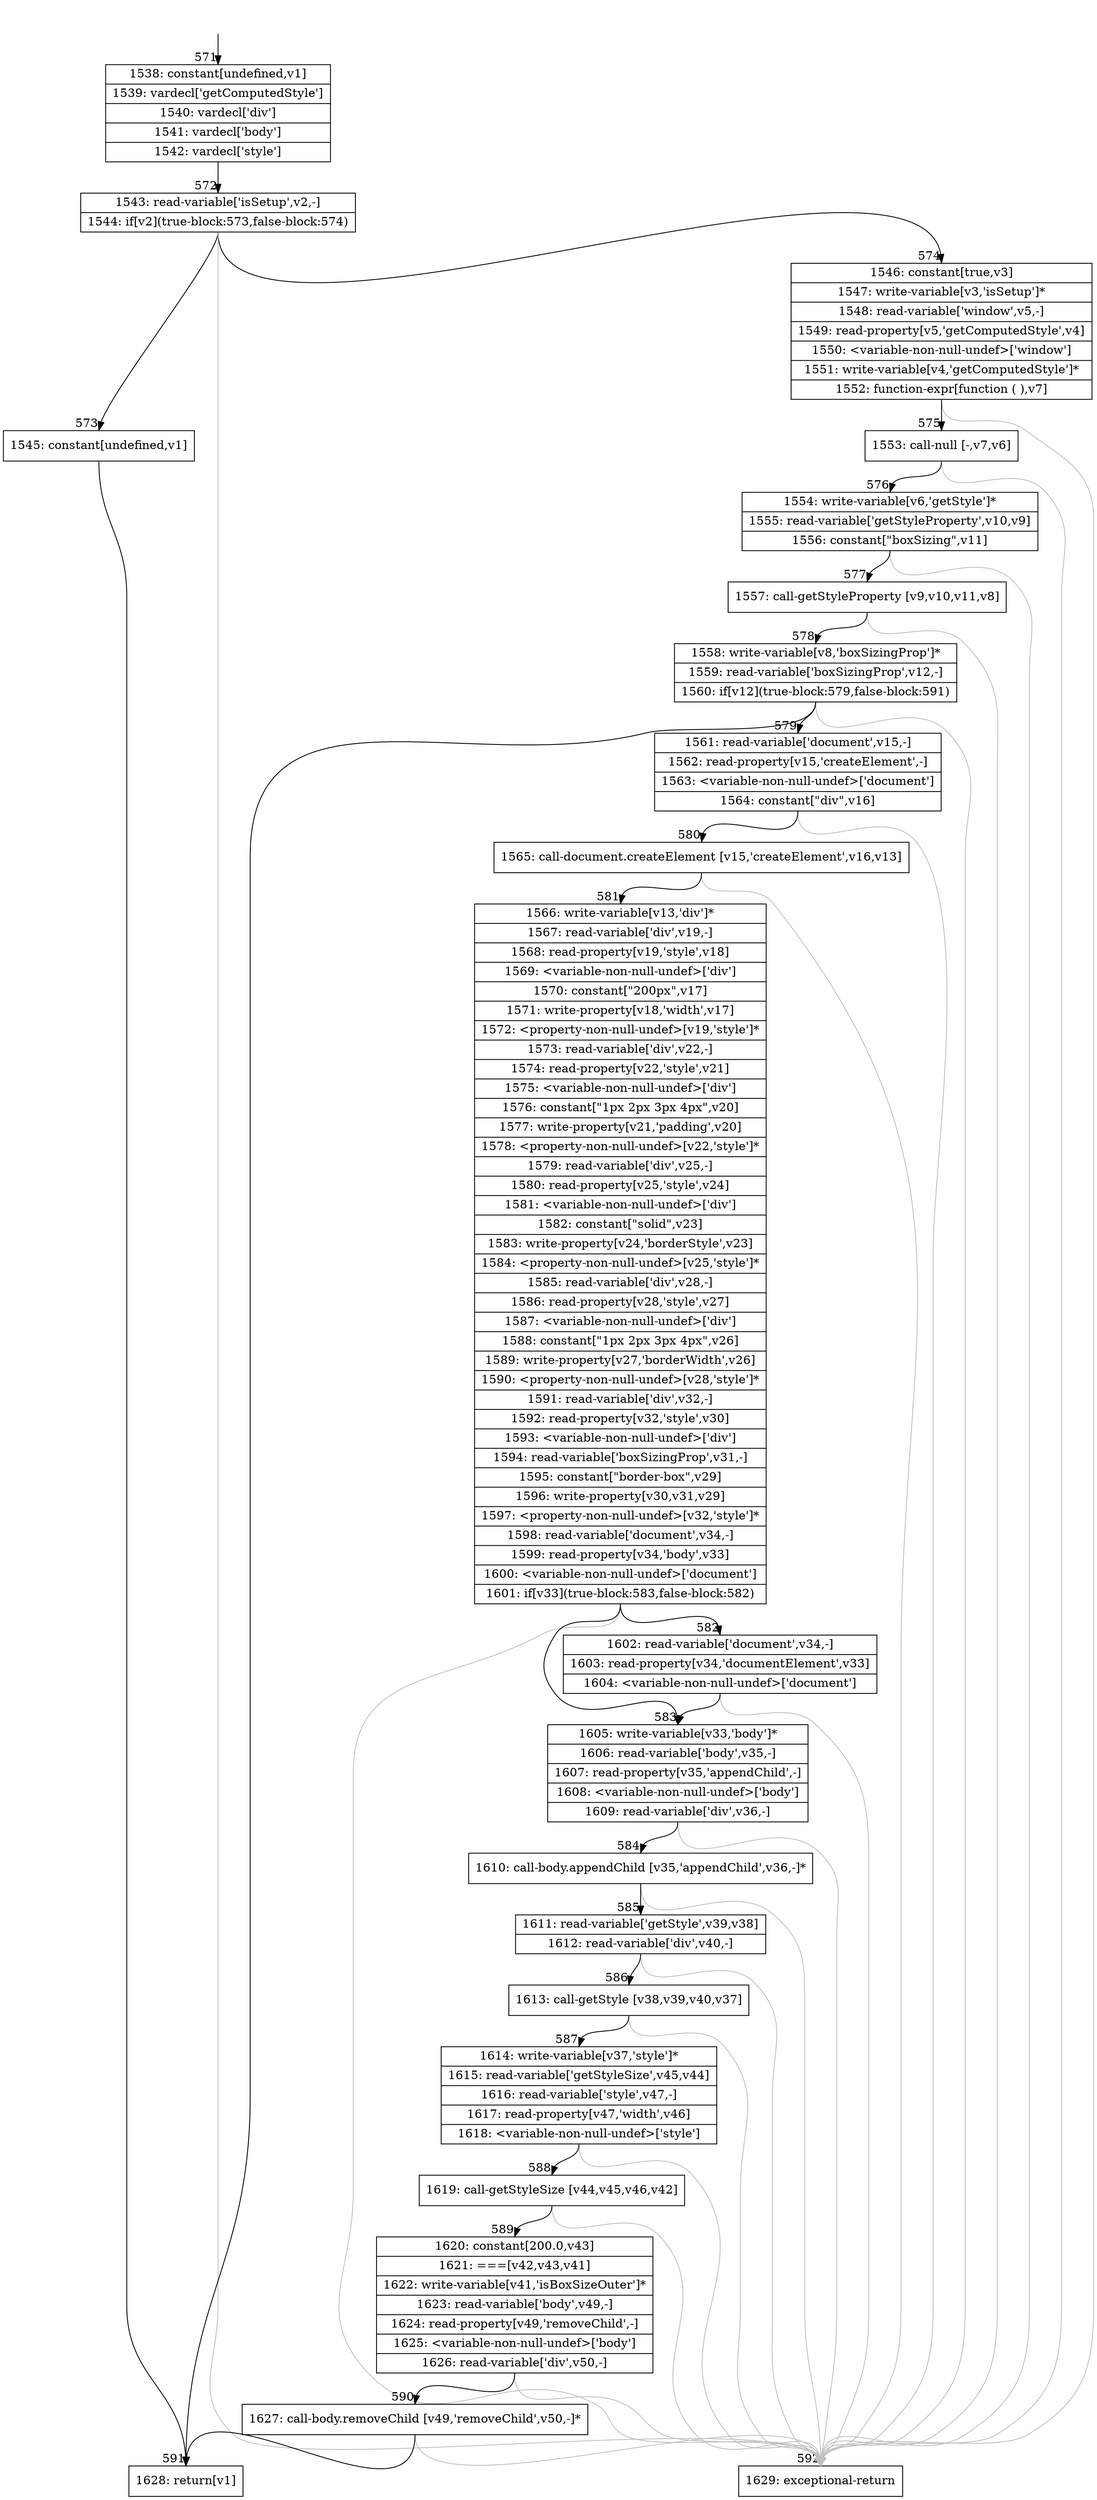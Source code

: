 digraph {
rankdir="TD"
BB_entry54[shape=none,label=""];
BB_entry54 -> BB571 [tailport=s, headport=n, headlabel="    571"]
BB571 [shape=record label="{1538: constant[undefined,v1]|1539: vardecl['getComputedStyle']|1540: vardecl['div']|1541: vardecl['body']|1542: vardecl['style']}" ] 
BB571 -> BB572 [tailport=s, headport=n, headlabel="      572"]
BB572 [shape=record label="{1543: read-variable['isSetup',v2,-]|1544: if[v2](true-block:573,false-block:574)}" ] 
BB572 -> BB573 [tailport=s, headport=n, headlabel="      573"]
BB572 -> BB574 [tailport=s, headport=n, headlabel="      574"]
BB572 -> BB592 [tailport=s, headport=n, color=gray, headlabel="      592"]
BB573 [shape=record label="{1545: constant[undefined,v1]}" ] 
BB573 -> BB591 [tailport=s, headport=n, headlabel="      591"]
BB574 [shape=record label="{1546: constant[true,v3]|1547: write-variable[v3,'isSetup']*|1548: read-variable['window',v5,-]|1549: read-property[v5,'getComputedStyle',v4]|1550: \<variable-non-null-undef\>['window']|1551: write-variable[v4,'getComputedStyle']*|1552: function-expr[function ( ),v7]}" ] 
BB574 -> BB575 [tailport=s, headport=n, headlabel="      575"]
BB574 -> BB592 [tailport=s, headport=n, color=gray]
BB575 [shape=record label="{1553: call-null [-,v7,v6]}" ] 
BB575 -> BB576 [tailport=s, headport=n, headlabel="      576"]
BB575 -> BB592 [tailport=s, headport=n, color=gray]
BB576 [shape=record label="{1554: write-variable[v6,'getStyle']*|1555: read-variable['getStyleProperty',v10,v9]|1556: constant[\"boxSizing\",v11]}" ] 
BB576 -> BB577 [tailport=s, headport=n, headlabel="      577"]
BB576 -> BB592 [tailport=s, headport=n, color=gray]
BB577 [shape=record label="{1557: call-getStyleProperty [v9,v10,v11,v8]}" ] 
BB577 -> BB578 [tailport=s, headport=n, headlabel="      578"]
BB577 -> BB592 [tailport=s, headport=n, color=gray]
BB578 [shape=record label="{1558: write-variable[v8,'boxSizingProp']*|1559: read-variable['boxSizingProp',v12,-]|1560: if[v12](true-block:579,false-block:591)}" ] 
BB578 -> BB579 [tailport=s, headport=n, headlabel="      579"]
BB578 -> BB591 [tailport=s, headport=n]
BB578 -> BB592 [tailport=s, headport=n, color=gray]
BB579 [shape=record label="{1561: read-variable['document',v15,-]|1562: read-property[v15,'createElement',-]|1563: \<variable-non-null-undef\>['document']|1564: constant[\"div\",v16]}" ] 
BB579 -> BB580 [tailport=s, headport=n, headlabel="      580"]
BB579 -> BB592 [tailport=s, headport=n, color=gray]
BB580 [shape=record label="{1565: call-document.createElement [v15,'createElement',v16,v13]}" ] 
BB580 -> BB581 [tailport=s, headport=n, headlabel="      581"]
BB580 -> BB592 [tailport=s, headport=n, color=gray]
BB581 [shape=record label="{1566: write-variable[v13,'div']*|1567: read-variable['div',v19,-]|1568: read-property[v19,'style',v18]|1569: \<variable-non-null-undef\>['div']|1570: constant[\"200px\",v17]|1571: write-property[v18,'width',v17]|1572: \<property-non-null-undef\>[v19,'style']*|1573: read-variable['div',v22,-]|1574: read-property[v22,'style',v21]|1575: \<variable-non-null-undef\>['div']|1576: constant[\"1px 2px 3px 4px\",v20]|1577: write-property[v21,'padding',v20]|1578: \<property-non-null-undef\>[v22,'style']*|1579: read-variable['div',v25,-]|1580: read-property[v25,'style',v24]|1581: \<variable-non-null-undef\>['div']|1582: constant[\"solid\",v23]|1583: write-property[v24,'borderStyle',v23]|1584: \<property-non-null-undef\>[v25,'style']*|1585: read-variable['div',v28,-]|1586: read-property[v28,'style',v27]|1587: \<variable-non-null-undef\>['div']|1588: constant[\"1px 2px 3px 4px\",v26]|1589: write-property[v27,'borderWidth',v26]|1590: \<property-non-null-undef\>[v28,'style']*|1591: read-variable['div',v32,-]|1592: read-property[v32,'style',v30]|1593: \<variable-non-null-undef\>['div']|1594: read-variable['boxSizingProp',v31,-]|1595: constant[\"border-box\",v29]|1596: write-property[v30,v31,v29]|1597: \<property-non-null-undef\>[v32,'style']*|1598: read-variable['document',v34,-]|1599: read-property[v34,'body',v33]|1600: \<variable-non-null-undef\>['document']|1601: if[v33](true-block:583,false-block:582)}" ] 
BB581 -> BB583 [tailport=s, headport=n, headlabel="      583"]
BB581 -> BB582 [tailport=s, headport=n, headlabel="      582"]
BB581 -> BB592 [tailport=s, headport=n, color=gray]
BB582 [shape=record label="{1602: read-variable['document',v34,-]|1603: read-property[v34,'documentElement',v33]|1604: \<variable-non-null-undef\>['document']}" ] 
BB582 -> BB583 [tailport=s, headport=n]
BB582 -> BB592 [tailport=s, headport=n, color=gray]
BB583 [shape=record label="{1605: write-variable[v33,'body']*|1606: read-variable['body',v35,-]|1607: read-property[v35,'appendChild',-]|1608: \<variable-non-null-undef\>['body']|1609: read-variable['div',v36,-]}" ] 
BB583 -> BB584 [tailport=s, headport=n, headlabel="      584"]
BB583 -> BB592 [tailport=s, headport=n, color=gray]
BB584 [shape=record label="{1610: call-body.appendChild [v35,'appendChild',v36,-]*}" ] 
BB584 -> BB585 [tailport=s, headport=n, headlabel="      585"]
BB584 -> BB592 [tailport=s, headport=n, color=gray]
BB585 [shape=record label="{1611: read-variable['getStyle',v39,v38]|1612: read-variable['div',v40,-]}" ] 
BB585 -> BB586 [tailport=s, headport=n, headlabel="      586"]
BB585 -> BB592 [tailport=s, headport=n, color=gray]
BB586 [shape=record label="{1613: call-getStyle [v38,v39,v40,v37]}" ] 
BB586 -> BB587 [tailport=s, headport=n, headlabel="      587"]
BB586 -> BB592 [tailport=s, headport=n, color=gray]
BB587 [shape=record label="{1614: write-variable[v37,'style']*|1615: read-variable['getStyleSize',v45,v44]|1616: read-variable['style',v47,-]|1617: read-property[v47,'width',v46]|1618: \<variable-non-null-undef\>['style']}" ] 
BB587 -> BB588 [tailport=s, headport=n, headlabel="      588"]
BB587 -> BB592 [tailport=s, headport=n, color=gray]
BB588 [shape=record label="{1619: call-getStyleSize [v44,v45,v46,v42]}" ] 
BB588 -> BB589 [tailport=s, headport=n, headlabel="      589"]
BB588 -> BB592 [tailport=s, headport=n, color=gray]
BB589 [shape=record label="{1620: constant[200.0,v43]|1621: ===[v42,v43,v41]|1622: write-variable[v41,'isBoxSizeOuter']*|1623: read-variable['body',v49,-]|1624: read-property[v49,'removeChild',-]|1625: \<variable-non-null-undef\>['body']|1626: read-variable['div',v50,-]}" ] 
BB589 -> BB590 [tailport=s, headport=n, headlabel="      590"]
BB589 -> BB592 [tailport=s, headport=n, color=gray]
BB590 [shape=record label="{1627: call-body.removeChild [v49,'removeChild',v50,-]*}" ] 
BB590 -> BB591 [tailport=s, headport=n]
BB590 -> BB592 [tailport=s, headport=n, color=gray]
BB591 [shape=record label="{1628: return[v1]}" ] 
BB592 [shape=record label="{1629: exceptional-return}" ] 
//#$~ 890
}
